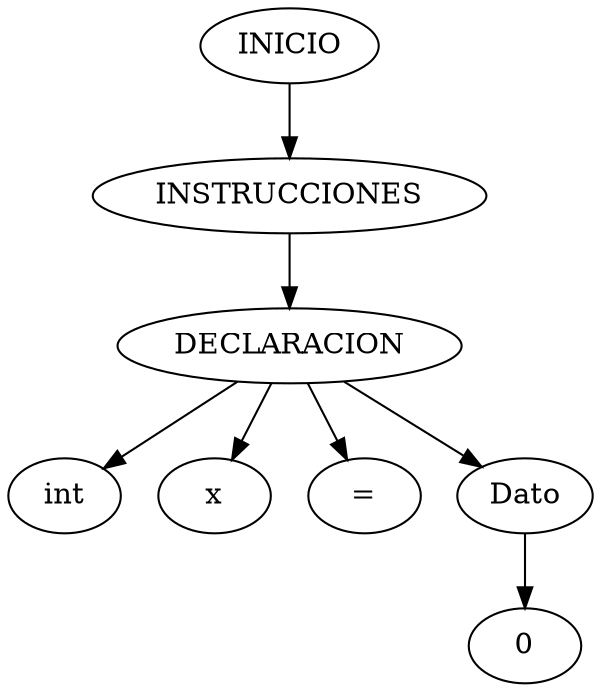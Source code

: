 digraph arbolAST{ 
      n0[label="INICIO"];
      n1[label="INSTRUCCIONES"];
      n0 -> n1;
n2[label="DECLARACION"];
      n1 -> n2;
n3[label="int"];
      n2 -> n3;
n4[label="x"];
      n2 -> n4;
n5[label="="];
      n2 -> n5;
n6[label="Dato"];
      n2 -> n6;
n7[label="0"];
      n6 -> n7;

    }